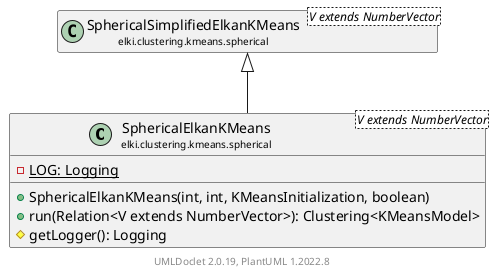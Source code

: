 @startuml
    remove .*\.(Instance|Par|Parameterizer|Factory)$
    set namespaceSeparator none
    hide empty fields
    hide empty methods

    class "<size:14>SphericalElkanKMeans\n<size:10>elki.clustering.kmeans.spherical" as elki.clustering.kmeans.spherical.SphericalElkanKMeans<V extends NumberVector> [[SphericalElkanKMeans.html]] {
        {static} -LOG: Logging
        +SphericalElkanKMeans(int, int, KMeansInitialization, boolean)
        +run(Relation<V extends NumberVector>): Clustering<KMeansModel>
        #getLogger(): Logging
    }

    class "<size:14>SphericalSimplifiedElkanKMeans\n<size:10>elki.clustering.kmeans.spherical" as elki.clustering.kmeans.spherical.SphericalSimplifiedElkanKMeans<V extends NumberVector> [[SphericalSimplifiedElkanKMeans.html]]
    class "<size:14>SphericalElkanKMeans.Instance\n<size:10>elki.clustering.kmeans.spherical" as elki.clustering.kmeans.spherical.SphericalElkanKMeans.Instance [[SphericalElkanKMeans.Instance.html]]
    class "<size:14>SphericalElkanKMeans.Par\n<size:10>elki.clustering.kmeans.spherical" as elki.clustering.kmeans.spherical.SphericalElkanKMeans.Par<V extends NumberVector> [[SphericalElkanKMeans.Par.html]]

    elki.clustering.kmeans.spherical.SphericalSimplifiedElkanKMeans <|-- elki.clustering.kmeans.spherical.SphericalElkanKMeans
    elki.clustering.kmeans.spherical.SphericalElkanKMeans +-- elki.clustering.kmeans.spherical.SphericalElkanKMeans.Instance
    elki.clustering.kmeans.spherical.SphericalElkanKMeans +-- elki.clustering.kmeans.spherical.SphericalElkanKMeans.Par

    center footer UMLDoclet 2.0.19, PlantUML 1.2022.8
@enduml
